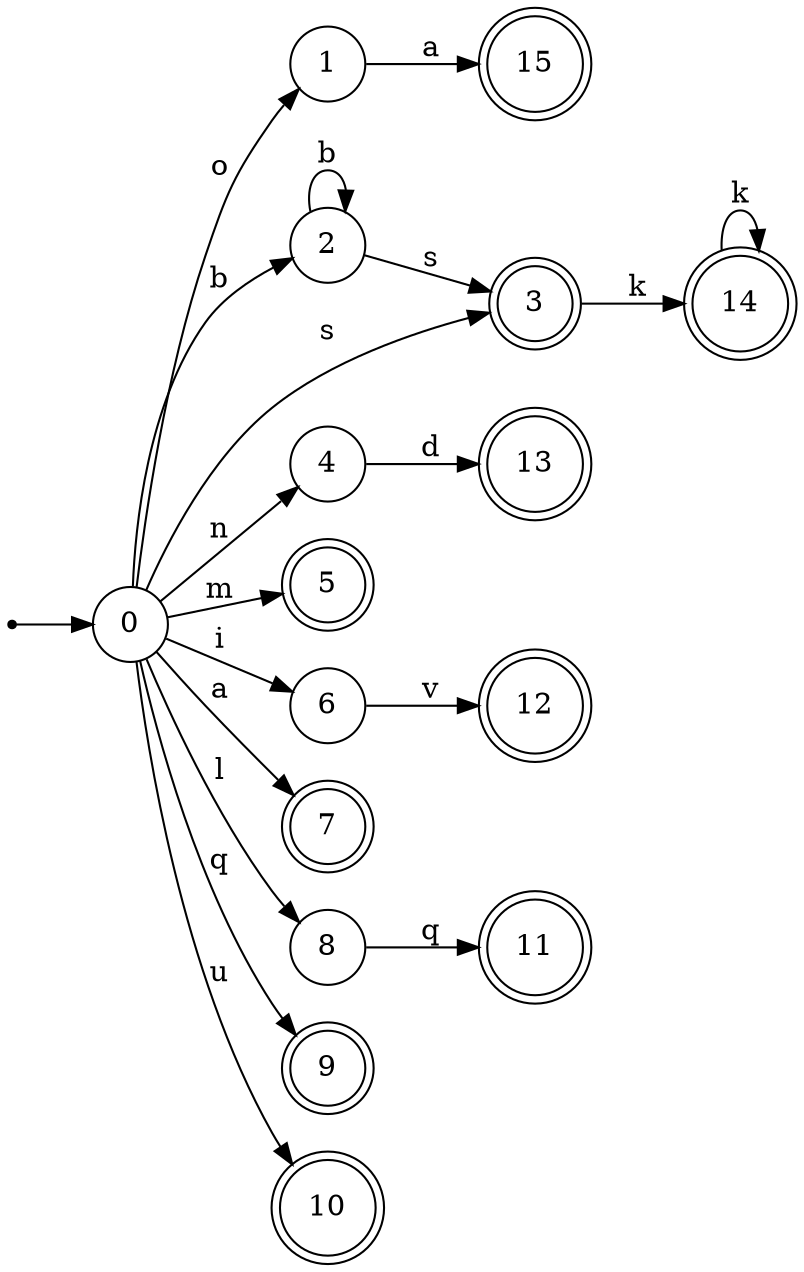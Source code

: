 digraph finite_state_machine {
rankdir=LR;
size="20,20";
node [shape = point]; "dummy0"
node [shape = circle]; "0";
"dummy0" -> "0";
node [shape = circle]; "1";
node [shape = circle]; "2";
node [shape = doublecircle]; "3";node [shape = circle]; "4";
node [shape = doublecircle]; "5";node [shape = circle]; "6";
node [shape = doublecircle]; "7";node [shape = circle]; "8";
node [shape = doublecircle]; "9";node [shape = doublecircle]; "10";node [shape = doublecircle]; "11";node [shape = doublecircle]; "12";node [shape = doublecircle]; "13";node [shape = doublecircle]; "14";node [shape = doublecircle]; "15";"0" -> "1" [label = "o"];
 "0" -> "2" [label = "b"];
 "0" -> "3" [label = "s"];
 "0" -> "4" [label = "n"];
 "0" -> "5" [label = "m"];
 "0" -> "6" [label = "i"];
 "0" -> "7" [label = "a"];
 "0" -> "8" [label = "l"];
 "0" -> "9" [label = "q"];
 "0" -> "10" [label = "u"];
 "8" -> "11" [label = "q"];
 "6" -> "12" [label = "v"];
 "4" -> "13" [label = "d"];
 "3" -> "14" [label = "k"];
 "14" -> "14" [label = "k"];
 "2" -> "2" [label = "b"];
 "2" -> "3" [label = "s"];
 "1" -> "15" [label = "a"];
 }
